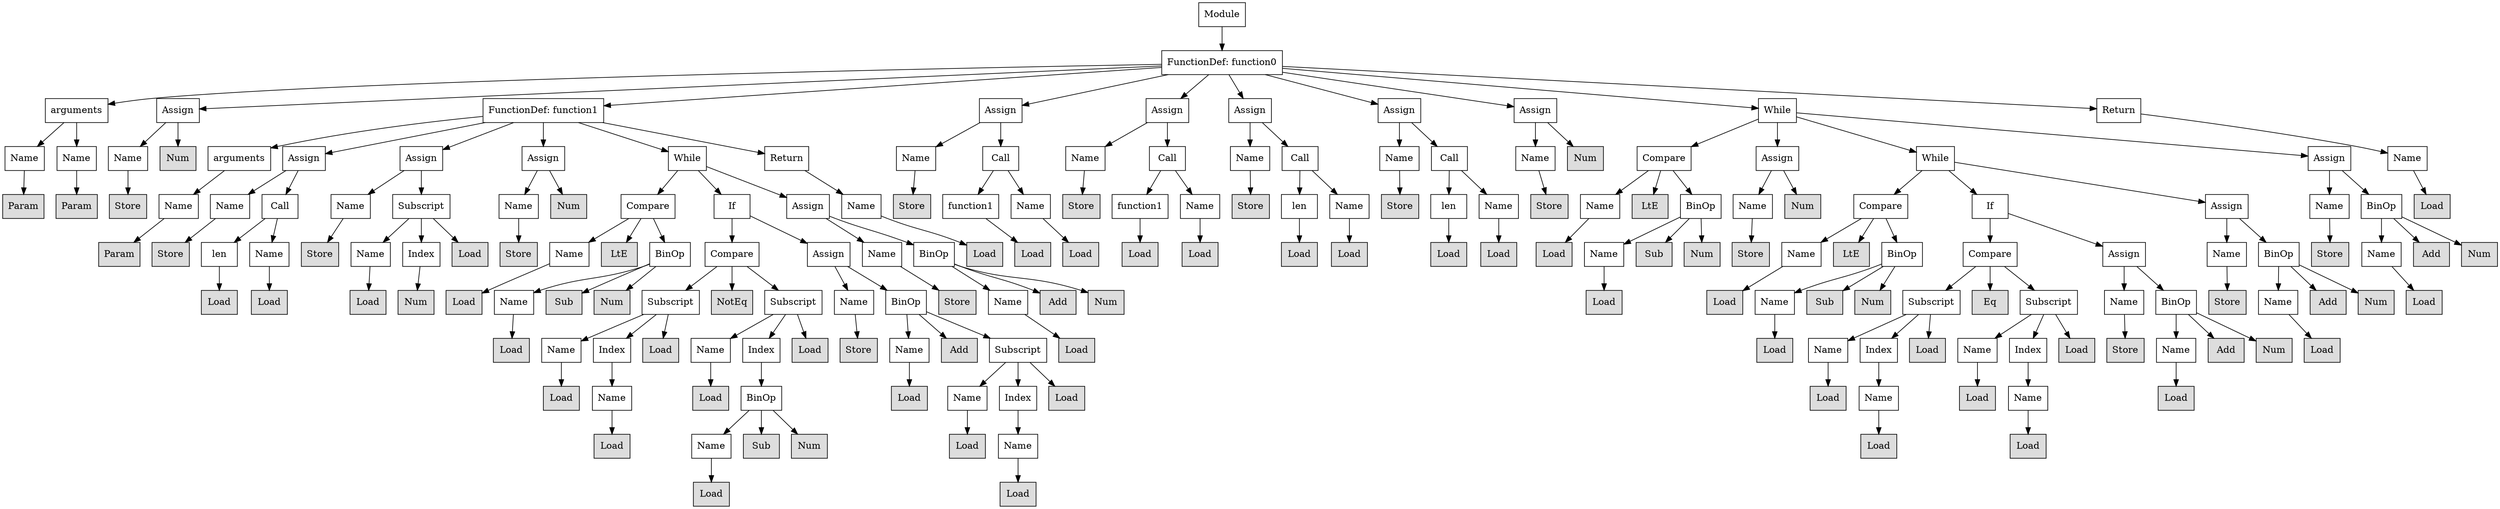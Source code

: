 digraph G {
n0 [shape=rect, label="Module"];
n1 [shape=rect, label="FunctionDef: function0"];
n2 [shape=rect, label="arguments"];
n3 [shape=rect, label="Assign"];
n4 [shape=rect, label="FunctionDef: function1"];
n5 [shape=rect, label="Assign"];
n6 [shape=rect, label="Assign"];
n7 [shape=rect, label="Assign"];
n8 [shape=rect, label="Assign"];
n9 [shape=rect, label="Assign"];
n10 [shape=rect, label="While"];
n11 [shape=rect, label="Return"];
n12 [shape=rect, label="Name"];
n13 [shape=rect, label="Name"];
n14 [shape=rect, label="Name"];
n15 [shape=rect, label="Num" style="filled" fillcolor="#dddddd"];
n16 [shape=rect, label="arguments"];
n17 [shape=rect, label="Assign"];
n18 [shape=rect, label="Assign"];
n19 [shape=rect, label="Assign"];
n20 [shape=rect, label="While"];
n21 [shape=rect, label="Return"];
n22 [shape=rect, label="Name"];
n23 [shape=rect, label="Call"];
n24 [shape=rect, label="Name"];
n25 [shape=rect, label="Call"];
n26 [shape=rect, label="Name"];
n27 [shape=rect, label="Call"];
n28 [shape=rect, label="Name"];
n29 [shape=rect, label="Call"];
n30 [shape=rect, label="Name"];
n31 [shape=rect, label="Num" style="filled" fillcolor="#dddddd"];
n32 [shape=rect, label="Compare"];
n33 [shape=rect, label="Assign"];
n34 [shape=rect, label="While"];
n35 [shape=rect, label="Assign"];
n36 [shape=rect, label="Name"];
n37 [shape=rect, label="Param" style="filled" fillcolor="#dddddd"];
n38 [shape=rect, label="Param" style="filled" fillcolor="#dddddd"];
n39 [shape=rect, label="Store" style="filled" fillcolor="#dddddd"];
n40 [shape=rect, label="Name"];
n41 [shape=rect, label="Name"];
n42 [shape=rect, label="Call"];
n43 [shape=rect, label="Name"];
n44 [shape=rect, label="Subscript"];
n45 [shape=rect, label="Name"];
n46 [shape=rect, label="Num" style="filled" fillcolor="#dddddd"];
n47 [shape=rect, label="Compare"];
n48 [shape=rect, label="If"];
n49 [shape=rect, label="Assign"];
n50 [shape=rect, label="Name"];
n51 [shape=rect, label="Store" style="filled" fillcolor="#dddddd"];
n52 [shape=rect, label="function1"];
n53 [shape=rect, label="Name"];
n54 [shape=rect, label="Store" style="filled" fillcolor="#dddddd"];
n55 [shape=rect, label="function1"];
n56 [shape=rect, label="Name"];
n57 [shape=rect, label="Store" style="filled" fillcolor="#dddddd"];
n58 [shape=rect, label="len"];
n59 [shape=rect, label="Name"];
n60 [shape=rect, label="Store" style="filled" fillcolor="#dddddd"];
n61 [shape=rect, label="len"];
n62 [shape=rect, label="Name"];
n63 [shape=rect, label="Store" style="filled" fillcolor="#dddddd"];
n64 [shape=rect, label="Name"];
n65 [shape=rect, label="LtE" style="filled" fillcolor="#dddddd"];
n66 [shape=rect, label="BinOp"];
n67 [shape=rect, label="Name"];
n68 [shape=rect, label="Num" style="filled" fillcolor="#dddddd"];
n69 [shape=rect, label="Compare"];
n70 [shape=rect, label="If"];
n71 [shape=rect, label="Assign"];
n72 [shape=rect, label="Name"];
n73 [shape=rect, label="BinOp"];
n74 [shape=rect, label="Load" style="filled" fillcolor="#dddddd"];
n75 [shape=rect, label="Param" style="filled" fillcolor="#dddddd"];
n76 [shape=rect, label="Store" style="filled" fillcolor="#dddddd"];
n77 [shape=rect, label="len"];
n78 [shape=rect, label="Name"];
n79 [shape=rect, label="Store" style="filled" fillcolor="#dddddd"];
n80 [shape=rect, label="Name"];
n81 [shape=rect, label="Index"];
n82 [shape=rect, label="Load" style="filled" fillcolor="#dddddd"];
n83 [shape=rect, label="Store" style="filled" fillcolor="#dddddd"];
n84 [shape=rect, label="Name"];
n85 [shape=rect, label="LtE" style="filled" fillcolor="#dddddd"];
n86 [shape=rect, label="BinOp"];
n87 [shape=rect, label="Compare"];
n88 [shape=rect, label="Assign"];
n89 [shape=rect, label="Name"];
n90 [shape=rect, label="BinOp"];
n91 [shape=rect, label="Load" style="filled" fillcolor="#dddddd"];
n92 [shape=rect, label="Load" style="filled" fillcolor="#dddddd"];
n93 [shape=rect, label="Load" style="filled" fillcolor="#dddddd"];
n94 [shape=rect, label="Load" style="filled" fillcolor="#dddddd"];
n95 [shape=rect, label="Load" style="filled" fillcolor="#dddddd"];
n96 [shape=rect, label="Load" style="filled" fillcolor="#dddddd"];
n97 [shape=rect, label="Load" style="filled" fillcolor="#dddddd"];
n98 [shape=rect, label="Load" style="filled" fillcolor="#dddddd"];
n99 [shape=rect, label="Load" style="filled" fillcolor="#dddddd"];
n100 [shape=rect, label="Load" style="filled" fillcolor="#dddddd"];
n101 [shape=rect, label="Name"];
n102 [shape=rect, label="Sub" style="filled" fillcolor="#dddddd"];
n103 [shape=rect, label="Num" style="filled" fillcolor="#dddddd"];
n104 [shape=rect, label="Store" style="filled" fillcolor="#dddddd"];
n105 [shape=rect, label="Name"];
n106 [shape=rect, label="LtE" style="filled" fillcolor="#dddddd"];
n107 [shape=rect, label="BinOp"];
n108 [shape=rect, label="Compare"];
n109 [shape=rect, label="Assign"];
n110 [shape=rect, label="Name"];
n111 [shape=rect, label="BinOp"];
n112 [shape=rect, label="Store" style="filled" fillcolor="#dddddd"];
n113 [shape=rect, label="Name"];
n114 [shape=rect, label="Add" style="filled" fillcolor="#dddddd"];
n115 [shape=rect, label="Num" style="filled" fillcolor="#dddddd"];
n116 [shape=rect, label="Load" style="filled" fillcolor="#dddddd"];
n117 [shape=rect, label="Load" style="filled" fillcolor="#dddddd"];
n118 [shape=rect, label="Load" style="filled" fillcolor="#dddddd"];
n119 [shape=rect, label="Num" style="filled" fillcolor="#dddddd"];
n120 [shape=rect, label="Load" style="filled" fillcolor="#dddddd"];
n121 [shape=rect, label="Name"];
n122 [shape=rect, label="Sub" style="filled" fillcolor="#dddddd"];
n123 [shape=rect, label="Num" style="filled" fillcolor="#dddddd"];
n124 [shape=rect, label="Subscript"];
n125 [shape=rect, label="NotEq" style="filled" fillcolor="#dddddd"];
n126 [shape=rect, label="Subscript"];
n127 [shape=rect, label="Name"];
n128 [shape=rect, label="BinOp"];
n129 [shape=rect, label="Store" style="filled" fillcolor="#dddddd"];
n130 [shape=rect, label="Name"];
n131 [shape=rect, label="Add" style="filled" fillcolor="#dddddd"];
n132 [shape=rect, label="Num" style="filled" fillcolor="#dddddd"];
n133 [shape=rect, label="Load" style="filled" fillcolor="#dddddd"];
n134 [shape=rect, label="Load" style="filled" fillcolor="#dddddd"];
n135 [shape=rect, label="Name"];
n136 [shape=rect, label="Sub" style="filled" fillcolor="#dddddd"];
n137 [shape=rect, label="Num" style="filled" fillcolor="#dddddd"];
n138 [shape=rect, label="Subscript"];
n139 [shape=rect, label="Eq" style="filled" fillcolor="#dddddd"];
n140 [shape=rect, label="Subscript"];
n141 [shape=rect, label="Name"];
n142 [shape=rect, label="BinOp"];
n143 [shape=rect, label="Store" style="filled" fillcolor="#dddddd"];
n144 [shape=rect, label="Name"];
n145 [shape=rect, label="Add" style="filled" fillcolor="#dddddd"];
n146 [shape=rect, label="Num" style="filled" fillcolor="#dddddd"];
n147 [shape=rect, label="Load" style="filled" fillcolor="#dddddd"];
n148 [shape=rect, label="Load" style="filled" fillcolor="#dddddd"];
n149 [shape=rect, label="Name"];
n150 [shape=rect, label="Index"];
n151 [shape=rect, label="Load" style="filled" fillcolor="#dddddd"];
n152 [shape=rect, label="Name"];
n153 [shape=rect, label="Index"];
n154 [shape=rect, label="Load" style="filled" fillcolor="#dddddd"];
n155 [shape=rect, label="Store" style="filled" fillcolor="#dddddd"];
n156 [shape=rect, label="Name"];
n157 [shape=rect, label="Add" style="filled" fillcolor="#dddddd"];
n158 [shape=rect, label="Subscript"];
n159 [shape=rect, label="Load" style="filled" fillcolor="#dddddd"];
n160 [shape=rect, label="Load" style="filled" fillcolor="#dddddd"];
n161 [shape=rect, label="Name"];
n162 [shape=rect, label="Index"];
n163 [shape=rect, label="Load" style="filled" fillcolor="#dddddd"];
n164 [shape=rect, label="Name"];
n165 [shape=rect, label="Index"];
n166 [shape=rect, label="Load" style="filled" fillcolor="#dddddd"];
n167 [shape=rect, label="Store" style="filled" fillcolor="#dddddd"];
n168 [shape=rect, label="Name"];
n169 [shape=rect, label="Add" style="filled" fillcolor="#dddddd"];
n170 [shape=rect, label="Num" style="filled" fillcolor="#dddddd"];
n171 [shape=rect, label="Load" style="filled" fillcolor="#dddddd"];
n172 [shape=rect, label="Load" style="filled" fillcolor="#dddddd"];
n173 [shape=rect, label="Name"];
n174 [shape=rect, label="Load" style="filled" fillcolor="#dddddd"];
n175 [shape=rect, label="BinOp"];
n176 [shape=rect, label="Load" style="filled" fillcolor="#dddddd"];
n177 [shape=rect, label="Name"];
n178 [shape=rect, label="Index"];
n179 [shape=rect, label="Load" style="filled" fillcolor="#dddddd"];
n180 [shape=rect, label="Load" style="filled" fillcolor="#dddddd"];
n181 [shape=rect, label="Name"];
n182 [shape=rect, label="Load" style="filled" fillcolor="#dddddd"];
n183 [shape=rect, label="Name"];
n184 [shape=rect, label="Load" style="filled" fillcolor="#dddddd"];
n185 [shape=rect, label="Load" style="filled" fillcolor="#dddddd"];
n186 [shape=rect, label="Name"];
n187 [shape=rect, label="Sub" style="filled" fillcolor="#dddddd"];
n188 [shape=rect, label="Num" style="filled" fillcolor="#dddddd"];
n189 [shape=rect, label="Load" style="filled" fillcolor="#dddddd"];
n190 [shape=rect, label="Name"];
n191 [shape=rect, label="Load" style="filled" fillcolor="#dddddd"];
n192 [shape=rect, label="Load" style="filled" fillcolor="#dddddd"];
n193 [shape=rect, label="Load" style="filled" fillcolor="#dddddd"];
n194 [shape=rect, label="Load" style="filled" fillcolor="#dddddd"];
n0 -> n1;
n1 -> n2;
n1 -> n3;
n1 -> n4;
n1 -> n5;
n1 -> n6;
n1 -> n7;
n1 -> n8;
n1 -> n9;
n1 -> n10;
n1 -> n11;
n2 -> n12;
n2 -> n13;
n3 -> n14;
n3 -> n15;
n4 -> n16;
n4 -> n17;
n4 -> n18;
n4 -> n19;
n4 -> n20;
n4 -> n21;
n5 -> n22;
n5 -> n23;
n6 -> n24;
n6 -> n25;
n7 -> n26;
n7 -> n27;
n8 -> n28;
n8 -> n29;
n9 -> n30;
n9 -> n31;
n10 -> n32;
n10 -> n33;
n10 -> n34;
n10 -> n35;
n11 -> n36;
n12 -> n37;
n13 -> n38;
n14 -> n39;
n16 -> n40;
n17 -> n41;
n17 -> n42;
n18 -> n43;
n18 -> n44;
n19 -> n45;
n19 -> n46;
n20 -> n47;
n20 -> n48;
n20 -> n49;
n21 -> n50;
n22 -> n51;
n23 -> n52;
n23 -> n53;
n24 -> n54;
n25 -> n55;
n25 -> n56;
n26 -> n57;
n27 -> n58;
n27 -> n59;
n28 -> n60;
n29 -> n61;
n29 -> n62;
n30 -> n63;
n32 -> n64;
n32 -> n65;
n32 -> n66;
n33 -> n67;
n33 -> n68;
n34 -> n69;
n34 -> n70;
n34 -> n71;
n35 -> n72;
n35 -> n73;
n36 -> n74;
n40 -> n75;
n41 -> n76;
n42 -> n77;
n42 -> n78;
n43 -> n79;
n44 -> n80;
n44 -> n81;
n44 -> n82;
n45 -> n83;
n47 -> n84;
n47 -> n85;
n47 -> n86;
n48 -> n87;
n48 -> n88;
n49 -> n89;
n49 -> n90;
n50 -> n91;
n52 -> n92;
n53 -> n93;
n55 -> n94;
n56 -> n95;
n58 -> n96;
n59 -> n97;
n61 -> n98;
n62 -> n99;
n64 -> n100;
n66 -> n101;
n66 -> n102;
n66 -> n103;
n67 -> n104;
n69 -> n105;
n69 -> n106;
n69 -> n107;
n70 -> n108;
n70 -> n109;
n71 -> n110;
n71 -> n111;
n72 -> n112;
n73 -> n113;
n73 -> n114;
n73 -> n115;
n77 -> n116;
n78 -> n117;
n80 -> n118;
n81 -> n119;
n84 -> n120;
n86 -> n121;
n86 -> n122;
n86 -> n123;
n87 -> n124;
n87 -> n125;
n87 -> n126;
n88 -> n127;
n88 -> n128;
n89 -> n129;
n90 -> n130;
n90 -> n131;
n90 -> n132;
n101 -> n133;
n105 -> n134;
n107 -> n135;
n107 -> n136;
n107 -> n137;
n108 -> n138;
n108 -> n139;
n108 -> n140;
n109 -> n141;
n109 -> n142;
n110 -> n143;
n111 -> n144;
n111 -> n145;
n111 -> n146;
n113 -> n147;
n121 -> n148;
n124 -> n149;
n124 -> n150;
n124 -> n151;
n126 -> n152;
n126 -> n153;
n126 -> n154;
n127 -> n155;
n128 -> n156;
n128 -> n157;
n128 -> n158;
n130 -> n159;
n135 -> n160;
n138 -> n161;
n138 -> n162;
n138 -> n163;
n140 -> n164;
n140 -> n165;
n140 -> n166;
n141 -> n167;
n142 -> n168;
n142 -> n169;
n142 -> n170;
n144 -> n171;
n149 -> n172;
n150 -> n173;
n152 -> n174;
n153 -> n175;
n156 -> n176;
n158 -> n177;
n158 -> n178;
n158 -> n179;
n161 -> n180;
n162 -> n181;
n164 -> n182;
n165 -> n183;
n168 -> n184;
n173 -> n185;
n175 -> n186;
n175 -> n187;
n175 -> n188;
n177 -> n189;
n178 -> n190;
n181 -> n191;
n183 -> n192;
n186 -> n193;
n190 -> n194;
}
